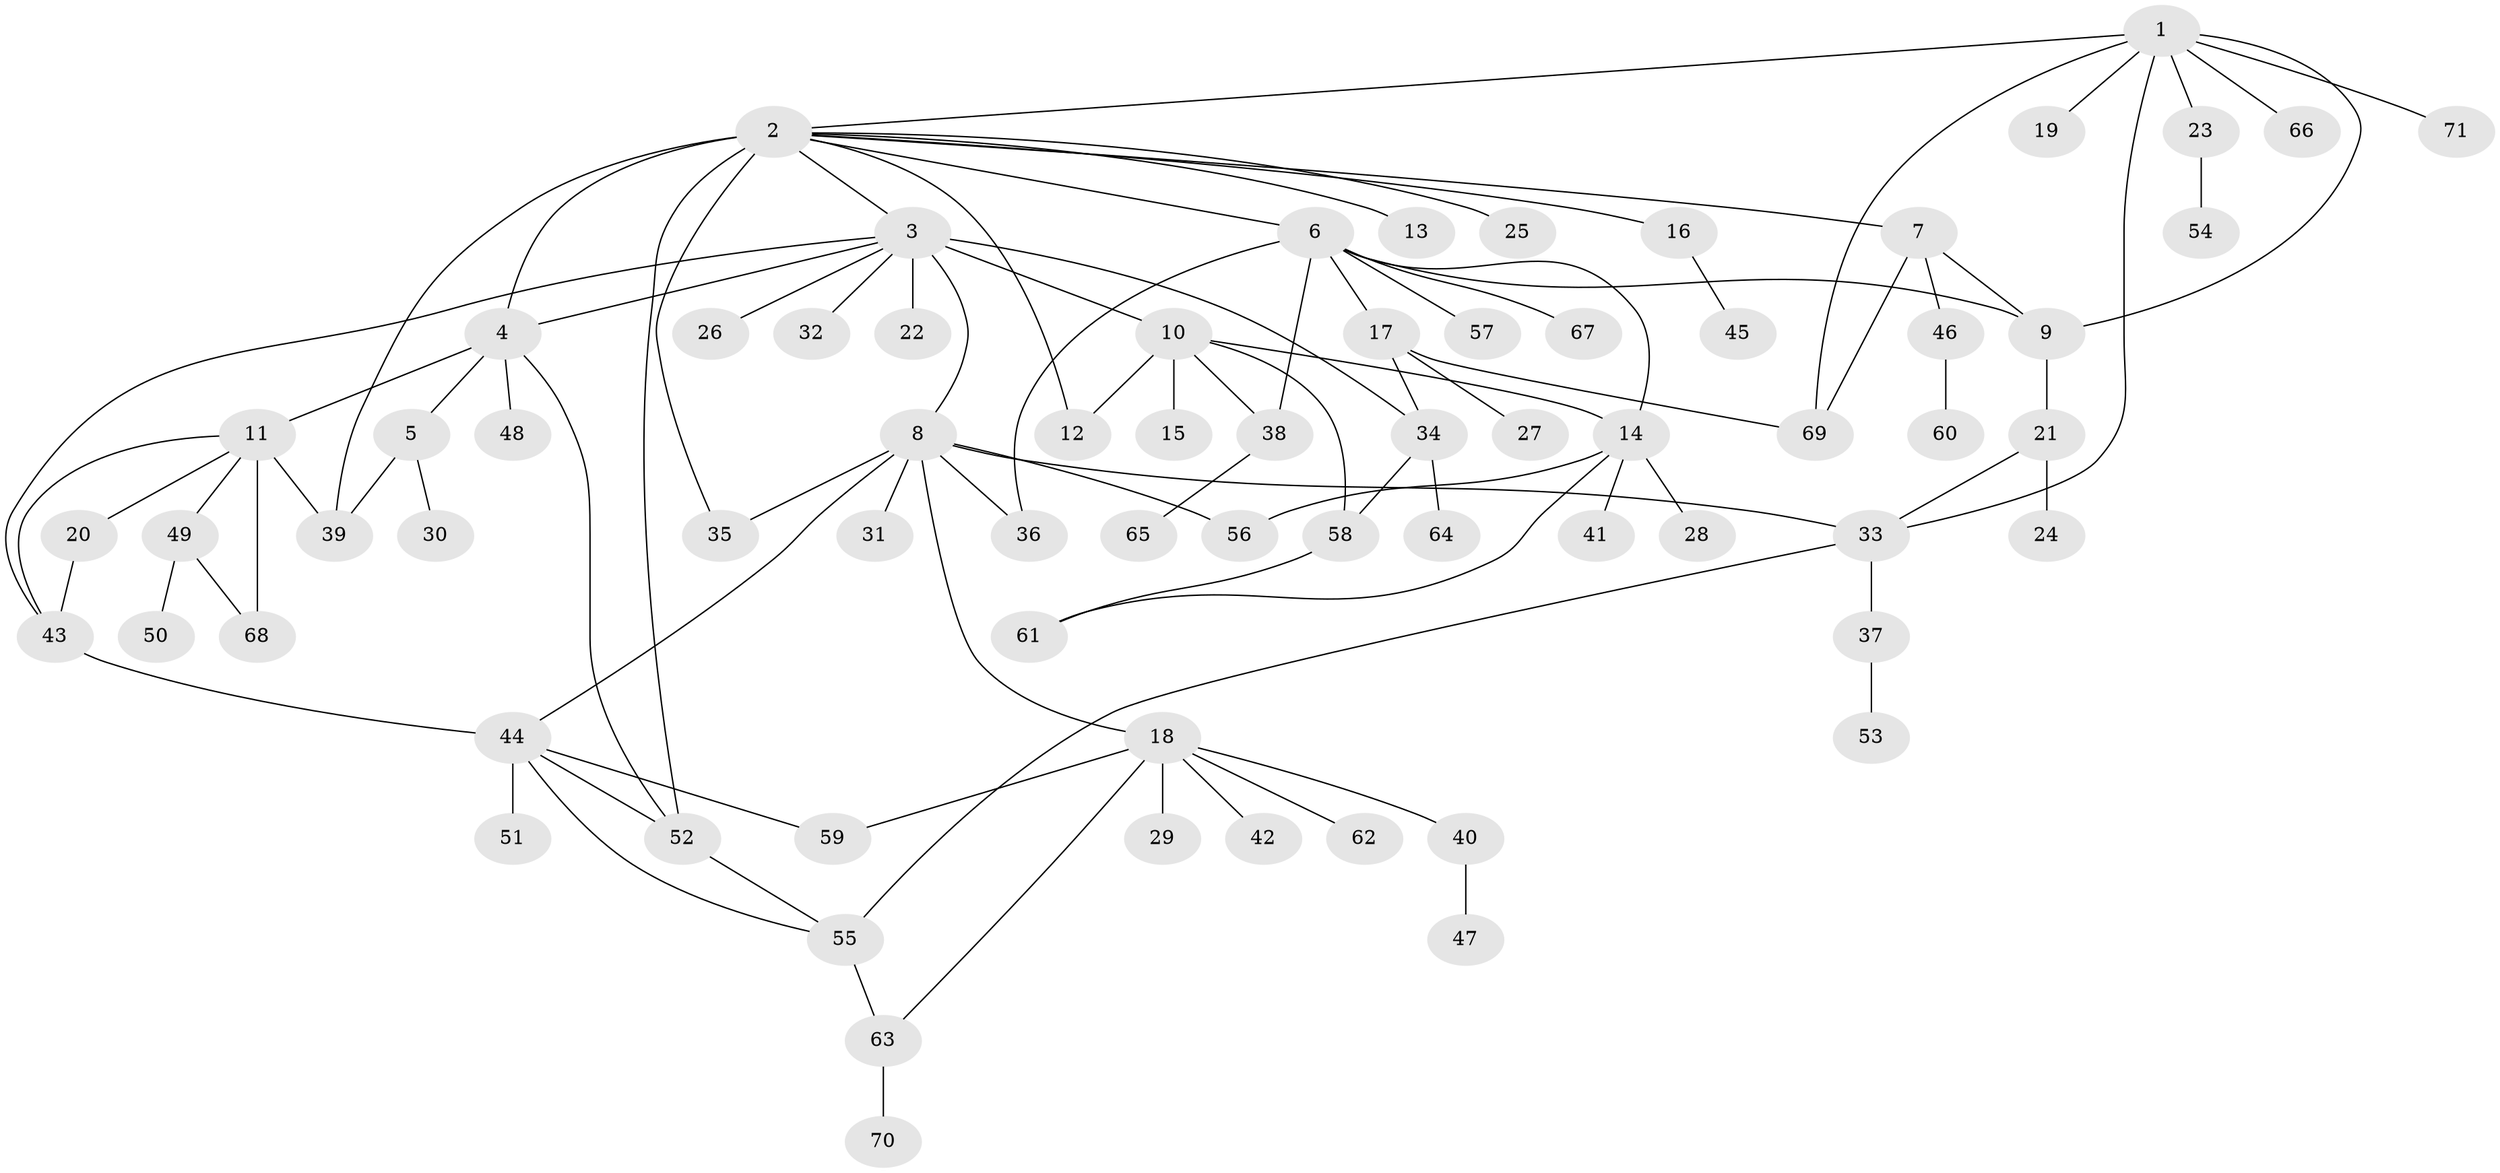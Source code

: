 // original degree distribution, {9: 0.028368794326241134, 18: 0.0070921985815602835, 12: 0.0070921985815602835, 6: 0.0070921985815602835, 4: 0.0425531914893617, 5: 0.028368794326241134, 10: 0.014184397163120567, 3: 0.10638297872340426, 11: 0.0070921985815602835, 2: 0.24822695035460993, 1: 0.49645390070921985, 8: 0.0070921985815602835}
// Generated by graph-tools (version 1.1) at 2025/50/03/04/25 22:50:42]
// undirected, 71 vertices, 98 edges
graph export_dot {
  node [color=gray90,style=filled];
  1;
  2;
  3;
  4;
  5;
  6;
  7;
  8;
  9;
  10;
  11;
  12;
  13;
  14;
  15;
  16;
  17;
  18;
  19;
  20;
  21;
  22;
  23;
  24;
  25;
  26;
  27;
  28;
  29;
  30;
  31;
  32;
  33;
  34;
  35;
  36;
  37;
  38;
  39;
  40;
  41;
  42;
  43;
  44;
  45;
  46;
  47;
  48;
  49;
  50;
  51;
  52;
  53;
  54;
  55;
  56;
  57;
  58;
  59;
  60;
  61;
  62;
  63;
  64;
  65;
  66;
  67;
  68;
  69;
  70;
  71;
  1 -- 2 [weight=1.0];
  1 -- 9 [weight=1.0];
  1 -- 19 [weight=1.0];
  1 -- 23 [weight=1.0];
  1 -- 33 [weight=1.0];
  1 -- 66 [weight=1.0];
  1 -- 69 [weight=1.0];
  1 -- 71 [weight=1.0];
  2 -- 3 [weight=1.0];
  2 -- 4 [weight=1.0];
  2 -- 6 [weight=1.0];
  2 -- 7 [weight=1.0];
  2 -- 12 [weight=1.0];
  2 -- 13 [weight=1.0];
  2 -- 16 [weight=1.0];
  2 -- 25 [weight=1.0];
  2 -- 35 [weight=1.0];
  2 -- 39 [weight=5.0];
  2 -- 52 [weight=1.0];
  3 -- 4 [weight=1.0];
  3 -- 8 [weight=1.0];
  3 -- 10 [weight=1.0];
  3 -- 22 [weight=1.0];
  3 -- 26 [weight=1.0];
  3 -- 32 [weight=1.0];
  3 -- 34 [weight=3.0];
  3 -- 43 [weight=1.0];
  4 -- 5 [weight=1.0];
  4 -- 11 [weight=1.0];
  4 -- 48 [weight=1.0];
  4 -- 52 [weight=1.0];
  5 -- 30 [weight=1.0];
  5 -- 39 [weight=1.0];
  6 -- 9 [weight=1.0];
  6 -- 14 [weight=1.0];
  6 -- 17 [weight=1.0];
  6 -- 36 [weight=1.0];
  6 -- 38 [weight=1.0];
  6 -- 57 [weight=1.0];
  6 -- 67 [weight=1.0];
  7 -- 9 [weight=1.0];
  7 -- 46 [weight=1.0];
  7 -- 69 [weight=1.0];
  8 -- 18 [weight=1.0];
  8 -- 31 [weight=1.0];
  8 -- 33 [weight=1.0];
  8 -- 35 [weight=1.0];
  8 -- 36 [weight=2.0];
  8 -- 44 [weight=1.0];
  8 -- 56 [weight=1.0];
  9 -- 21 [weight=2.0];
  10 -- 12 [weight=1.0];
  10 -- 14 [weight=1.0];
  10 -- 15 [weight=5.0];
  10 -- 38 [weight=1.0];
  10 -- 58 [weight=1.0];
  11 -- 20 [weight=1.0];
  11 -- 39 [weight=1.0];
  11 -- 43 [weight=1.0];
  11 -- 49 [weight=1.0];
  11 -- 68 [weight=4.0];
  14 -- 28 [weight=2.0];
  14 -- 41 [weight=1.0];
  14 -- 56 [weight=1.0];
  14 -- 61 [weight=1.0];
  16 -- 45 [weight=1.0];
  17 -- 27 [weight=2.0];
  17 -- 34 [weight=1.0];
  17 -- 69 [weight=1.0];
  18 -- 29 [weight=1.0];
  18 -- 40 [weight=1.0];
  18 -- 42 [weight=1.0];
  18 -- 59 [weight=1.0];
  18 -- 62 [weight=1.0];
  18 -- 63 [weight=1.0];
  20 -- 43 [weight=1.0];
  21 -- 24 [weight=1.0];
  21 -- 33 [weight=1.0];
  23 -- 54 [weight=1.0];
  33 -- 37 [weight=1.0];
  33 -- 55 [weight=1.0];
  34 -- 58 [weight=1.0];
  34 -- 64 [weight=1.0];
  37 -- 53 [weight=1.0];
  38 -- 65 [weight=1.0];
  40 -- 47 [weight=1.0];
  43 -- 44 [weight=3.0];
  44 -- 51 [weight=1.0];
  44 -- 52 [weight=1.0];
  44 -- 55 [weight=1.0];
  44 -- 59 [weight=1.0];
  46 -- 60 [weight=1.0];
  49 -- 50 [weight=2.0];
  49 -- 68 [weight=1.0];
  52 -- 55 [weight=1.0];
  55 -- 63 [weight=1.0];
  58 -- 61 [weight=1.0];
  63 -- 70 [weight=1.0];
}
